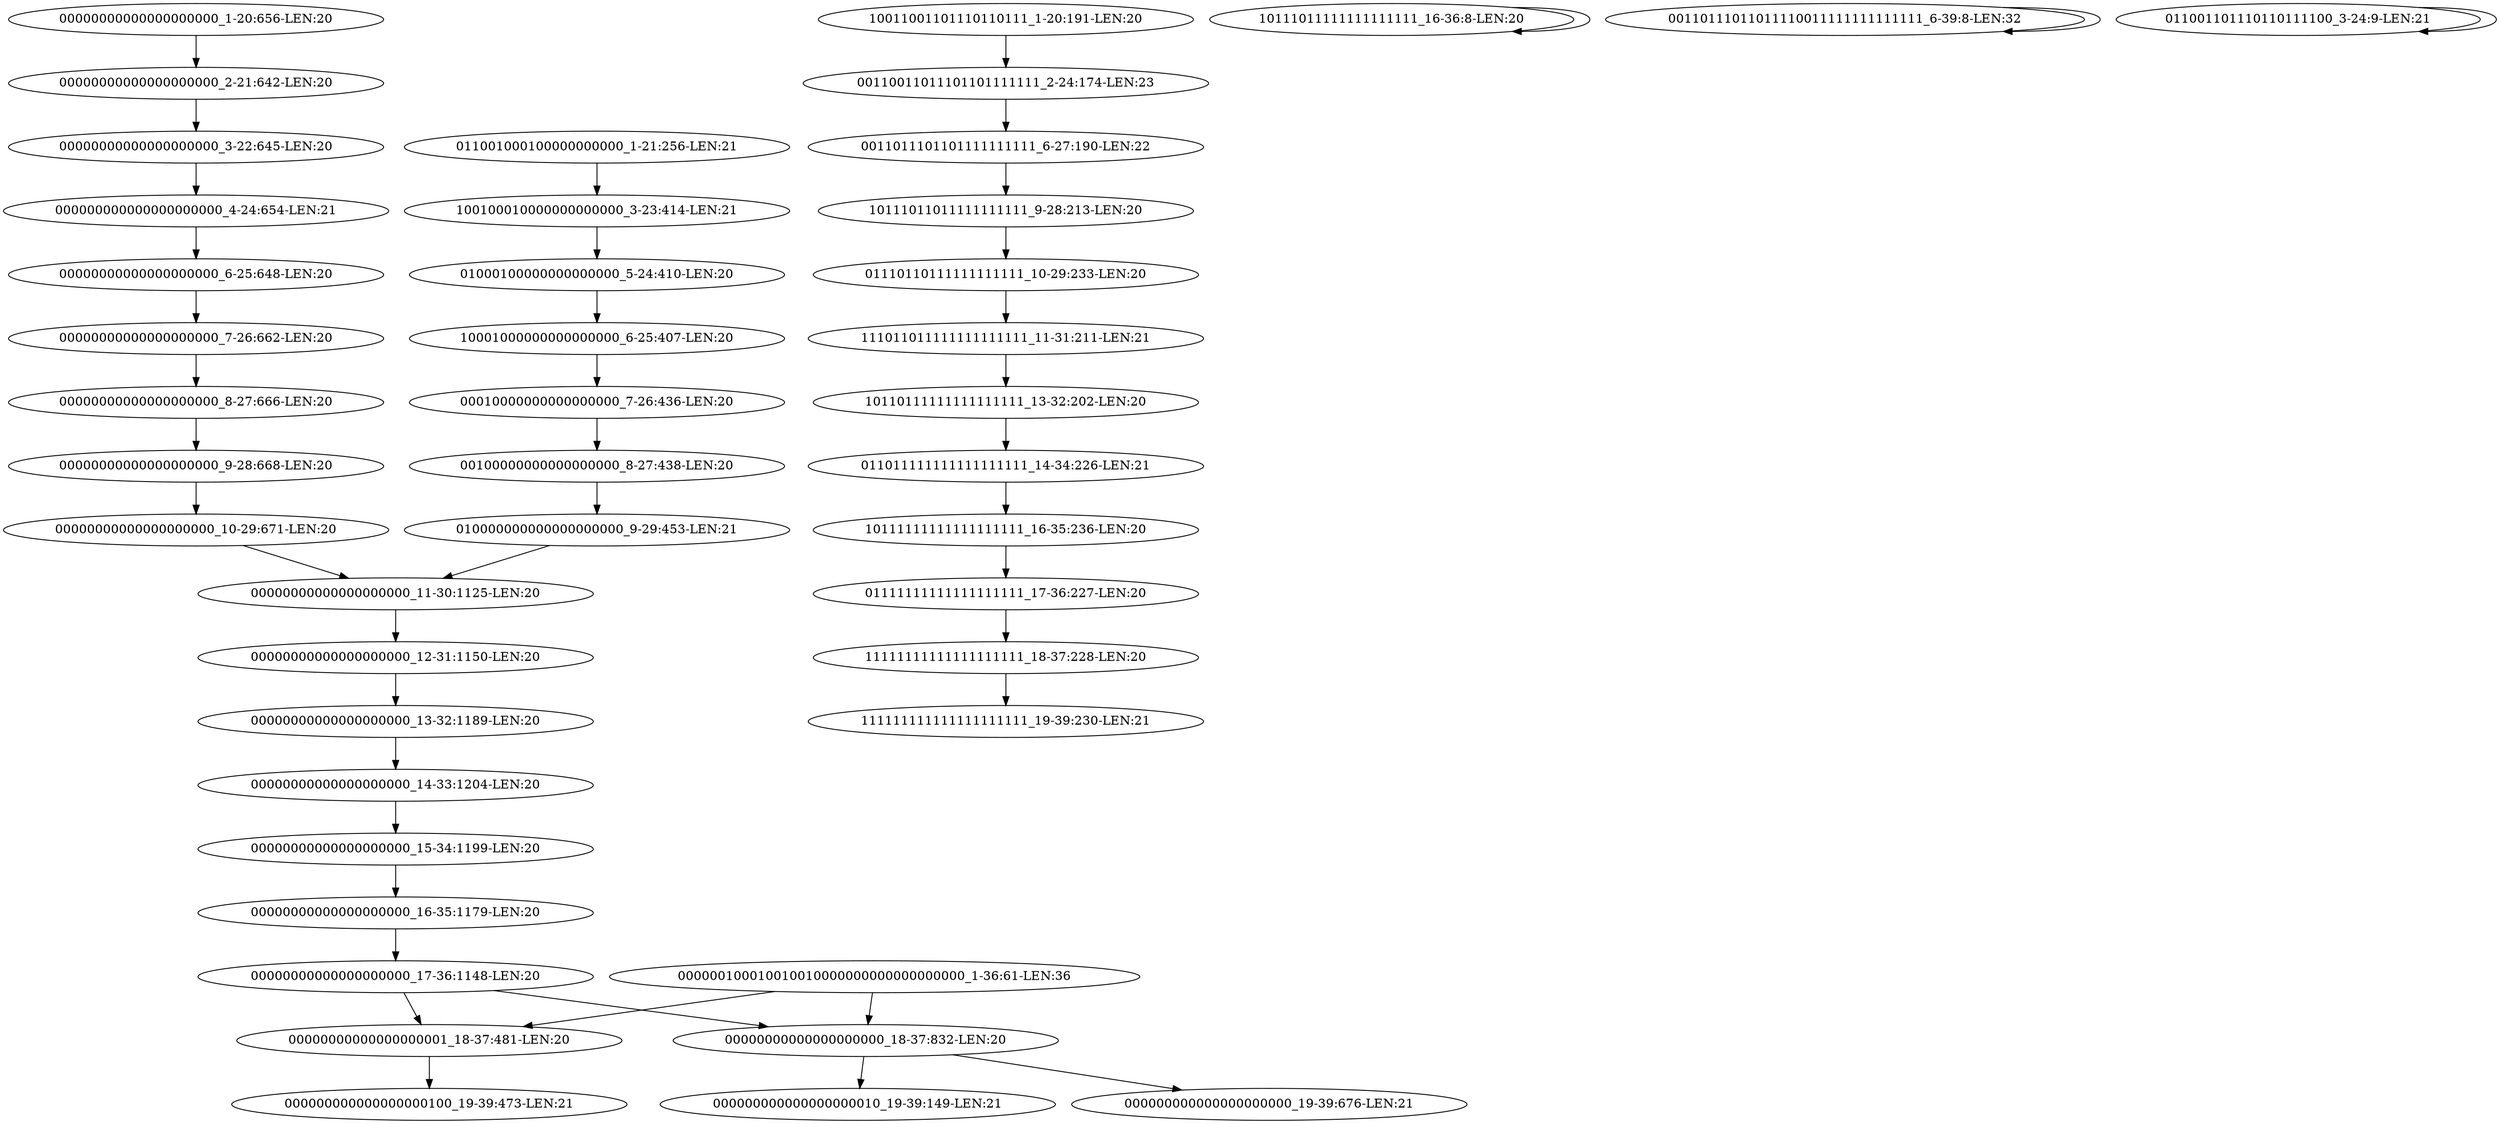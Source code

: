 digraph G {
    "00000000000000000000_1-20:656-LEN:20" -> "00000000000000000000_2-21:642-LEN:20";
    "10001000000000000000_6-25:407-LEN:20" -> "00010000000000000000_7-26:436-LEN:20";
    "0011011101101111111111_6-27:190-LEN:22" -> "10111011011111111111_9-28:213-LEN:20";
    "00000000000000000000_2-21:642-LEN:20" -> "00000000000000000000_3-22:645-LEN:20";
    "10011001101110110111_1-20:191-LEN:20" -> "00110011011101101111111_2-24:174-LEN:23";
    "00000000000000000000_10-29:671-LEN:20" -> "00000000000000000000_11-30:1125-LEN:20";
    "00000000000000000000_8-27:666-LEN:20" -> "00000000000000000000_9-28:668-LEN:20";
    "10110111111111111111_13-32:202-LEN:20" -> "011011111111111111111_14-34:226-LEN:21";
    "011011111111111111111_14-34:226-LEN:21" -> "10111111111111111111_16-35:236-LEN:20";
    "00000000000000000000_11-30:1125-LEN:20" -> "00000000000000000000_12-31:1150-LEN:20";
    "01111111111111111111_17-36:227-LEN:20" -> "11111111111111111111_18-37:228-LEN:20";
    "00000000000000000000_15-34:1199-LEN:20" -> "00000000000000000000_16-35:1179-LEN:20";
    "00000000000000000001_18-37:481-LEN:20" -> "000000000000000000100_19-39:473-LEN:21";
    "00000000000000000000_6-25:648-LEN:20" -> "00000000000000000000_7-26:662-LEN:20";
    "10111011111111111111_16-36:8-LEN:20" -> "10111011111111111111_16-36:8-LEN:20";
    "111011011111111111111_11-31:211-LEN:21" -> "10110111111111111111_13-32:202-LEN:20";
    "00110011011101101111111_2-24:174-LEN:23" -> "0011011101101111111111_6-27:190-LEN:22";
    "00000000000000000000_9-28:668-LEN:20" -> "00000000000000000000_10-29:671-LEN:20";
    "10111011011111111111_9-28:213-LEN:20" -> "01110110111111111111_10-29:233-LEN:20";
    "00000000000000000000_12-31:1150-LEN:20" -> "00000000000000000000_13-32:1189-LEN:20";
    "00000000000000000000_13-32:1189-LEN:20" -> "00000000000000000000_14-33:1204-LEN:20";
    "00000000000000000000_16-35:1179-LEN:20" -> "00000000000000000000_17-36:1148-LEN:20";
    "00000000000000000000_14-33:1204-LEN:20" -> "00000000000000000000_15-34:1199-LEN:20";
    "011001000100000000000_1-21:256-LEN:21" -> "100100010000000000000_3-23:414-LEN:21";
    "000000000000000000000_4-24:654-LEN:21" -> "00000000000000000000_6-25:648-LEN:20";
    "00000000000000000000_7-26:662-LEN:20" -> "00000000000000000000_8-27:666-LEN:20";
    "10111111111111111111_16-35:236-LEN:20" -> "01111111111111111111_17-36:227-LEN:20";
    "100100010000000000000_3-23:414-LEN:21" -> "01000100000000000000_5-24:410-LEN:20";
    "00000000000000000000_3-22:645-LEN:20" -> "000000000000000000000_4-24:654-LEN:21";
    "00010000000000000000_7-26:436-LEN:20" -> "00100000000000000000_8-27:438-LEN:20";
    "00000000000000000000_17-36:1148-LEN:20" -> "00000000000000000001_18-37:481-LEN:20";
    "00000000000000000000_17-36:1148-LEN:20" -> "00000000000000000000_18-37:832-LEN:20";
    "00110111011011110011111111111111_6-39:8-LEN:32" -> "00110111011011110011111111111111_6-39:8-LEN:32";
    "11111111111111111111_18-37:228-LEN:20" -> "111111111111111111111_19-39:230-LEN:21";
    "011001101110110111100_3-24:9-LEN:21" -> "011001101110110111100_3-24:9-LEN:21";
    "010000000000000000000_9-29:453-LEN:21" -> "00000000000000000000_11-30:1125-LEN:20";
    "000000100010010010000000000000000000_1-36:61-LEN:36" -> "00000000000000000001_18-37:481-LEN:20";
    "000000100010010010000000000000000000_1-36:61-LEN:36" -> "00000000000000000000_18-37:832-LEN:20";
    "00000000000000000000_18-37:832-LEN:20" -> "000000000000000000000_19-39:676-LEN:21";
    "00000000000000000000_18-37:832-LEN:20" -> "000000000000000000010_19-39:149-LEN:21";
    "01110110111111111111_10-29:233-LEN:20" -> "111011011111111111111_11-31:211-LEN:21";
    "01000100000000000000_5-24:410-LEN:20" -> "10001000000000000000_6-25:407-LEN:20";
    "00100000000000000000_8-27:438-LEN:20" -> "010000000000000000000_9-29:453-LEN:21";
}
